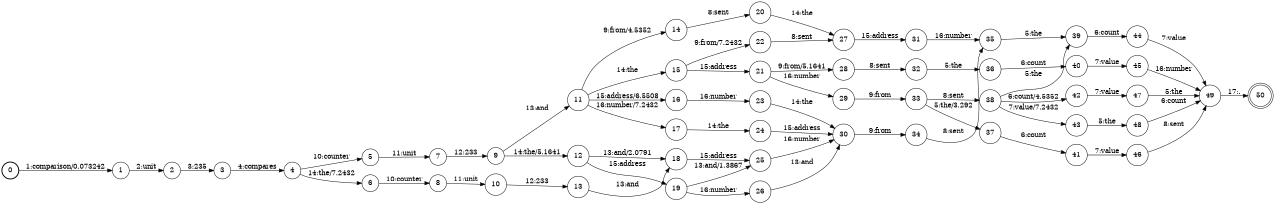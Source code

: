 digraph FST {
rankdir = LR;
size = "8.5,11";
label = "";
center = 1;
orientation = Portrait;
ranksep = "0.4";
nodesep = "0.25";
0 [label = "0", shape = circle, style = bold, fontsize = 14]
	0 -> 1 [label = "1:comparison/0.073242", fontsize = 14];
1 [label = "1", shape = circle, style = solid, fontsize = 14]
	1 -> 2 [label = "2:unit", fontsize = 14];
2 [label = "2", shape = circle, style = solid, fontsize = 14]
	2 -> 3 [label = "3:235", fontsize = 14];
3 [label = "3", shape = circle, style = solid, fontsize = 14]
	3 -> 4 [label = "4:compares", fontsize = 14];
4 [label = "4", shape = circle, style = solid, fontsize = 14]
	4 -> 5 [label = "10:counter", fontsize = 14];
	4 -> 6 [label = "14:the/7.2432", fontsize = 14];
5 [label = "5", shape = circle, style = solid, fontsize = 14]
	5 -> 7 [label = "11:unit", fontsize = 14];
6 [label = "6", shape = circle, style = solid, fontsize = 14]
	6 -> 8 [label = "10:counter", fontsize = 14];
7 [label = "7", shape = circle, style = solid, fontsize = 14]
	7 -> 9 [label = "12:233", fontsize = 14];
8 [label = "8", shape = circle, style = solid, fontsize = 14]
	8 -> 10 [label = "11:unit", fontsize = 14];
9 [label = "9", shape = circle, style = solid, fontsize = 14]
	9 -> 11 [label = "13:and", fontsize = 14];
	9 -> 12 [label = "14:the/5.1641", fontsize = 14];
10 [label = "10", shape = circle, style = solid, fontsize = 14]
	10 -> 13 [label = "12:233", fontsize = 14];
11 [label = "11", shape = circle, style = solid, fontsize = 14]
	11 -> 14 [label = "9:from/4.5352", fontsize = 14];
	11 -> 15 [label = "14:the", fontsize = 14];
	11 -> 16 [label = "15:address/6.5508", fontsize = 14];
	11 -> 17 [label = "16:number/7.2432", fontsize = 14];
12 [label = "12", shape = circle, style = solid, fontsize = 14]
	12 -> 18 [label = "13:and/2.0791", fontsize = 14];
	12 -> 19 [label = "15:address", fontsize = 14];
13 [label = "13", shape = circle, style = solid, fontsize = 14]
	13 -> 18 [label = "13:and", fontsize = 14];
14 [label = "14", shape = circle, style = solid, fontsize = 14]
	14 -> 20 [label = "8:sent", fontsize = 14];
15 [label = "15", shape = circle, style = solid, fontsize = 14]
	15 -> 22 [label = "9:from/7.2432", fontsize = 14];
	15 -> 21 [label = "15:address", fontsize = 14];
16 [label = "16", shape = circle, style = solid, fontsize = 14]
	16 -> 23 [label = "16:number", fontsize = 14];
17 [label = "17", shape = circle, style = solid, fontsize = 14]
	17 -> 24 [label = "14:the", fontsize = 14];
18 [label = "18", shape = circle, style = solid, fontsize = 14]
	18 -> 25 [label = "15:address", fontsize = 14];
19 [label = "19", shape = circle, style = solid, fontsize = 14]
	19 -> 25 [label = "13:and/1.3867", fontsize = 14];
	19 -> 26 [label = "16:number", fontsize = 14];
20 [label = "20", shape = circle, style = solid, fontsize = 14]
	20 -> 27 [label = "14:the", fontsize = 14];
21 [label = "21", shape = circle, style = solid, fontsize = 14]
	21 -> 28 [label = "9:from/5.1641", fontsize = 14];
	21 -> 29 [label = "16:number", fontsize = 14];
22 [label = "22", shape = circle, style = solid, fontsize = 14]
	22 -> 27 [label = "8:sent", fontsize = 14];
23 [label = "23", shape = circle, style = solid, fontsize = 14]
	23 -> 30 [label = "14:the", fontsize = 14];
24 [label = "24", shape = circle, style = solid, fontsize = 14]
	24 -> 30 [label = "15:address", fontsize = 14];
25 [label = "25", shape = circle, style = solid, fontsize = 14]
	25 -> 30 [label = "16:number", fontsize = 14];
26 [label = "26", shape = circle, style = solid, fontsize = 14]
	26 -> 30 [label = "13:and", fontsize = 14];
27 [label = "27", shape = circle, style = solid, fontsize = 14]
	27 -> 31 [label = "15:address", fontsize = 14];
28 [label = "28", shape = circle, style = solid, fontsize = 14]
	28 -> 32 [label = "8:sent", fontsize = 14];
29 [label = "29", shape = circle, style = solid, fontsize = 14]
	29 -> 33 [label = "9:from", fontsize = 14];
30 [label = "30", shape = circle, style = solid, fontsize = 14]
	30 -> 34 [label = "9:from", fontsize = 14];
31 [label = "31", shape = circle, style = solid, fontsize = 14]
	31 -> 35 [label = "16:number", fontsize = 14];
32 [label = "32", shape = circle, style = solid, fontsize = 14]
	32 -> 36 [label = "5:the", fontsize = 14];
33 [label = "33", shape = circle, style = solid, fontsize = 14]
	33 -> 38 [label = "8:sent", fontsize = 14];
	33 -> 37 [label = "5:the/3.292", fontsize = 14];
34 [label = "34", shape = circle, style = solid, fontsize = 14]
	34 -> 35 [label = "8:sent", fontsize = 14];
35 [label = "35", shape = circle, style = solid, fontsize = 14]
	35 -> 39 [label = "5:the", fontsize = 14];
36 [label = "36", shape = circle, style = solid, fontsize = 14]
	36 -> 40 [label = "6:count", fontsize = 14];
37 [label = "37", shape = circle, style = solid, fontsize = 14]
	37 -> 41 [label = "6:count", fontsize = 14];
38 [label = "38", shape = circle, style = solid, fontsize = 14]
	38 -> 42 [label = "6:count/4.5352", fontsize = 14];
	38 -> 43 [label = "7:value/7.2432", fontsize = 14];
	38 -> 39 [label = "5:the", fontsize = 14];
39 [label = "39", shape = circle, style = solid, fontsize = 14]
	39 -> 44 [label = "6:count", fontsize = 14];
40 [label = "40", shape = circle, style = solid, fontsize = 14]
	40 -> 45 [label = "7:value", fontsize = 14];
41 [label = "41", shape = circle, style = solid, fontsize = 14]
	41 -> 46 [label = "7:value", fontsize = 14];
42 [label = "42", shape = circle, style = solid, fontsize = 14]
	42 -> 47 [label = "7:value", fontsize = 14];
43 [label = "43", shape = circle, style = solid, fontsize = 14]
	43 -> 48 [label = "5:the", fontsize = 14];
44 [label = "44", shape = circle, style = solid, fontsize = 14]
	44 -> 49 [label = "7:value", fontsize = 14];
45 [label = "45", shape = circle, style = solid, fontsize = 14]
	45 -> 49 [label = "16:number", fontsize = 14];
46 [label = "46", shape = circle, style = solid, fontsize = 14]
	46 -> 49 [label = "8:sent", fontsize = 14];
47 [label = "47", shape = circle, style = solid, fontsize = 14]
	47 -> 49 [label = "5:the", fontsize = 14];
48 [label = "48", shape = circle, style = solid, fontsize = 14]
	48 -> 49 [label = "6:count", fontsize = 14];
49 [label = "49", shape = circle, style = solid, fontsize = 14]
	49 -> 50 [label = "17:.", fontsize = 14];
50 [label = "50", shape = doublecircle, style = solid, fontsize = 14]
}
